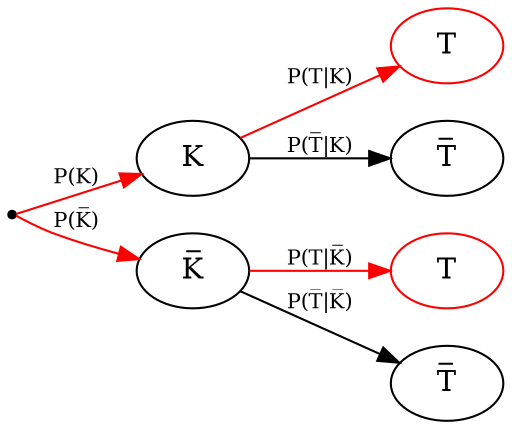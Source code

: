 digraph {

graph [rankdir = "LR"]



  "1" [label = "", shape = "point", color = ""] 
  "2" [label = "K", shape = "ellipse", color = ""] 
  "3" [label = "T", shape = "ellipse", color = "red"] 
  "4" [label = "T&#773;", shape = "ellipse", color = ""] 
  "5" [label = "K&#773;", shape = "ellipse", color = ""] 
  "6" [label = "T", shape = "ellipse", color = "red"] 
  "7" [label = "T&#773;", shape = "ellipse", color = ""] 
"1"->"2" [fontsize = "10", label = "P(K)", color = "red"] 
"1"->"5" [fontsize = "10", label = "P(K&#773;)", color = "red"] 
"2"->"3" [fontsize = "10", label = "P(T|K)", color = "red"] 
"2"->"4" [fontsize = "10", label = "P(T&#773;|K)", color = "black"] 
"5"->"6" [fontsize = "10", label = "P(T|K&#773;)", color = "red"] 
"5"->"7" [fontsize = "10", label = "P(T&#773;|K&#773;)", color = "black"] 
}